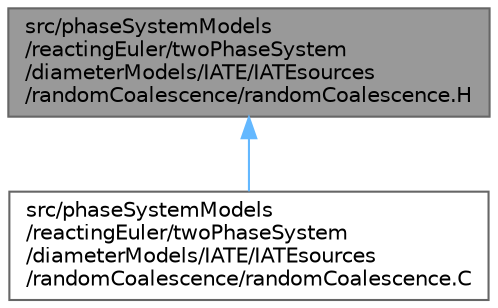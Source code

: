digraph "src/phaseSystemModels/reactingEuler/twoPhaseSystem/diameterModels/IATE/IATEsources/randomCoalescence/randomCoalescence.H"
{
 // LATEX_PDF_SIZE
  bgcolor="transparent";
  edge [fontname=Helvetica,fontsize=10,labelfontname=Helvetica,labelfontsize=10];
  node [fontname=Helvetica,fontsize=10,shape=box,height=0.2,width=0.4];
  Node1 [id="Node000001",label="src/phaseSystemModels\l/reactingEuler/twoPhaseSystem\l/diameterModels/IATE/IATEsources\l/randomCoalescence/randomCoalescence.H",height=0.2,width=0.4,color="gray40", fillcolor="grey60", style="filled", fontcolor="black",tooltip=" "];
  Node1 -> Node2 [id="edge1_Node000001_Node000002",dir="back",color="steelblue1",style="solid",tooltip=" "];
  Node2 [id="Node000002",label="src/phaseSystemModels\l/reactingEuler/twoPhaseSystem\l/diameterModels/IATE/IATEsources\l/randomCoalescence/randomCoalescence.C",height=0.2,width=0.4,color="grey40", fillcolor="white", style="filled",URL="$reactingEuler_2twoPhaseSystem_2diameterModels_2IATE_2IATEsources_2randomCoalescence_2randomCoalescence_8C.html",tooltip=" "];
}
